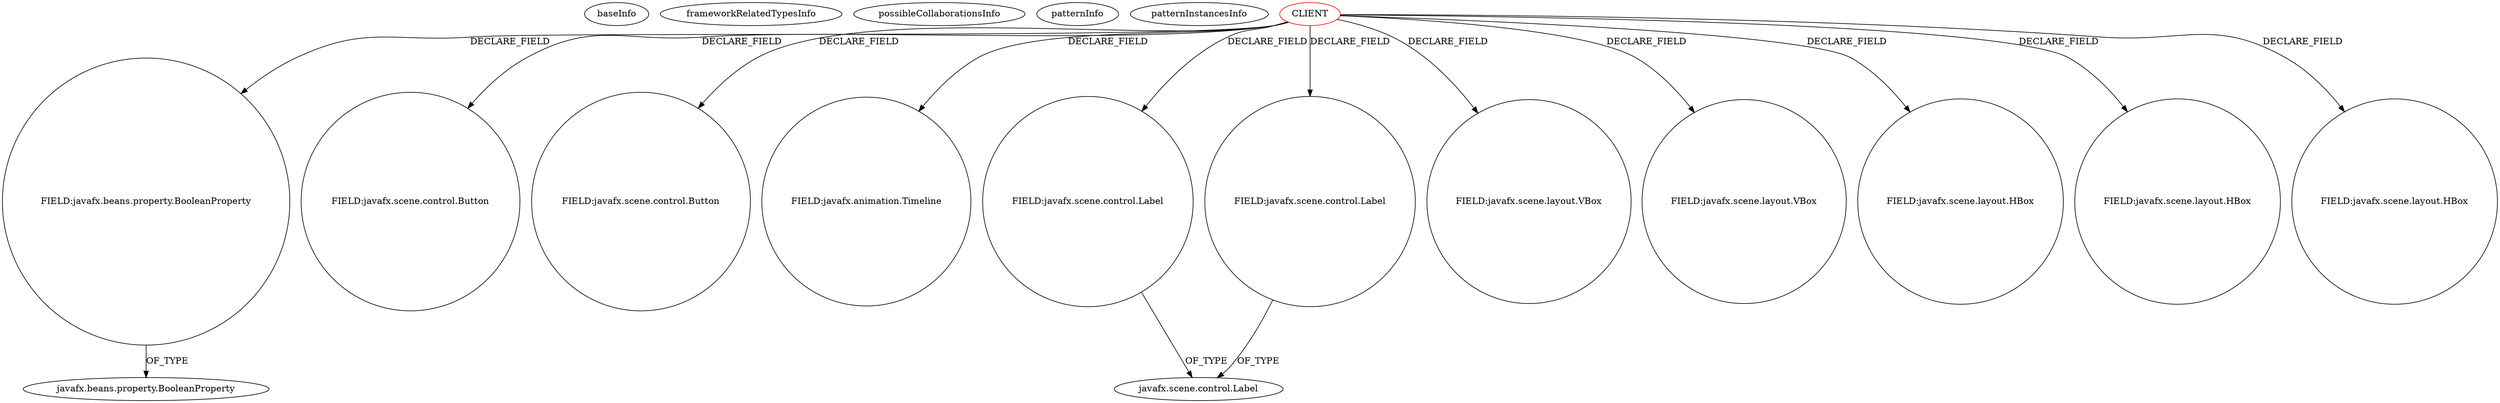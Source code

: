 digraph {
baseInfo[graphId=2188,category="pattern",isAnonymous=false,possibleRelation=false]
frameworkRelatedTypesInfo[]
possibleCollaborationsInfo[]
patternInfo[frequency=2.0,patternRootClient=0]
patternInstancesInfo[0="jperedadnr-Game2048HOL~/jperedadnr-Game2048HOL/Game2048HOL-master/src/org/hol/game2048/Board.java~Board~3394",1="brunoborges-fx2048~/brunoborges-fx2048/fx2048-master/src/game2048/Board.java~Board~2229"]
40[label="FIELD:javafx.beans.property.BooleanProperty",vertexType="FIELD_DECLARATION",isFrameworkType=false,shape=circle]
17[label="javafx.beans.property.BooleanProperty",vertexType="FRAMEWORK_CLASS_TYPE",isFrameworkType=false]
0[label="CLIENT",vertexType="ROOT_CLIENT_CLASS_DECLARATION",isFrameworkType=false,color=red]
4[label="FIELD:javafx.scene.control.Button",vertexType="FIELD_DECLARATION",isFrameworkType=false,shape=circle]
2[label="FIELD:javafx.scene.control.Button",vertexType="FIELD_DECLARATION",isFrameworkType=false,shape=circle]
72[label="FIELD:javafx.animation.Timeline",vertexType="FIELD_DECLARATION",isFrameworkType=false,shape=circle]
56[label="FIELD:javafx.scene.control.Label",vertexType="FIELD_DECLARATION",isFrameworkType=false,shape=circle]
51[label="javafx.scene.control.Label",vertexType="FRAMEWORK_CLASS_TYPE",isFrameworkType=false]
58[label="FIELD:javafx.scene.control.Label",vertexType="FIELD_DECLARATION",isFrameworkType=false,shape=circle]
78[label="FIELD:javafx.scene.layout.VBox",vertexType="FIELD_DECLARATION",isFrameworkType=false,shape=circle]
80[label="FIELD:javafx.scene.layout.VBox",vertexType="FIELD_DECLARATION",isFrameworkType=false,shape=circle]
64[label="FIELD:javafx.scene.layout.HBox",vertexType="FIELD_DECLARATION",isFrameworkType=false,shape=circle]
14[label="FIELD:javafx.scene.layout.HBox",vertexType="FIELD_DECLARATION",isFrameworkType=false,shape=circle]
46[label="FIELD:javafx.scene.layout.HBox",vertexType="FIELD_DECLARATION",isFrameworkType=false,shape=circle]
0->80[label="DECLARE_FIELD"]
0->46[label="DECLARE_FIELD"]
0->58[label="DECLARE_FIELD"]
40->17[label="OF_TYPE"]
56->51[label="OF_TYPE"]
0->2[label="DECLARE_FIELD"]
0->14[label="DECLARE_FIELD"]
0->56[label="DECLARE_FIELD"]
0->72[label="DECLARE_FIELD"]
58->51[label="OF_TYPE"]
0->64[label="DECLARE_FIELD"]
0->40[label="DECLARE_FIELD"]
0->4[label="DECLARE_FIELD"]
0->78[label="DECLARE_FIELD"]
}

